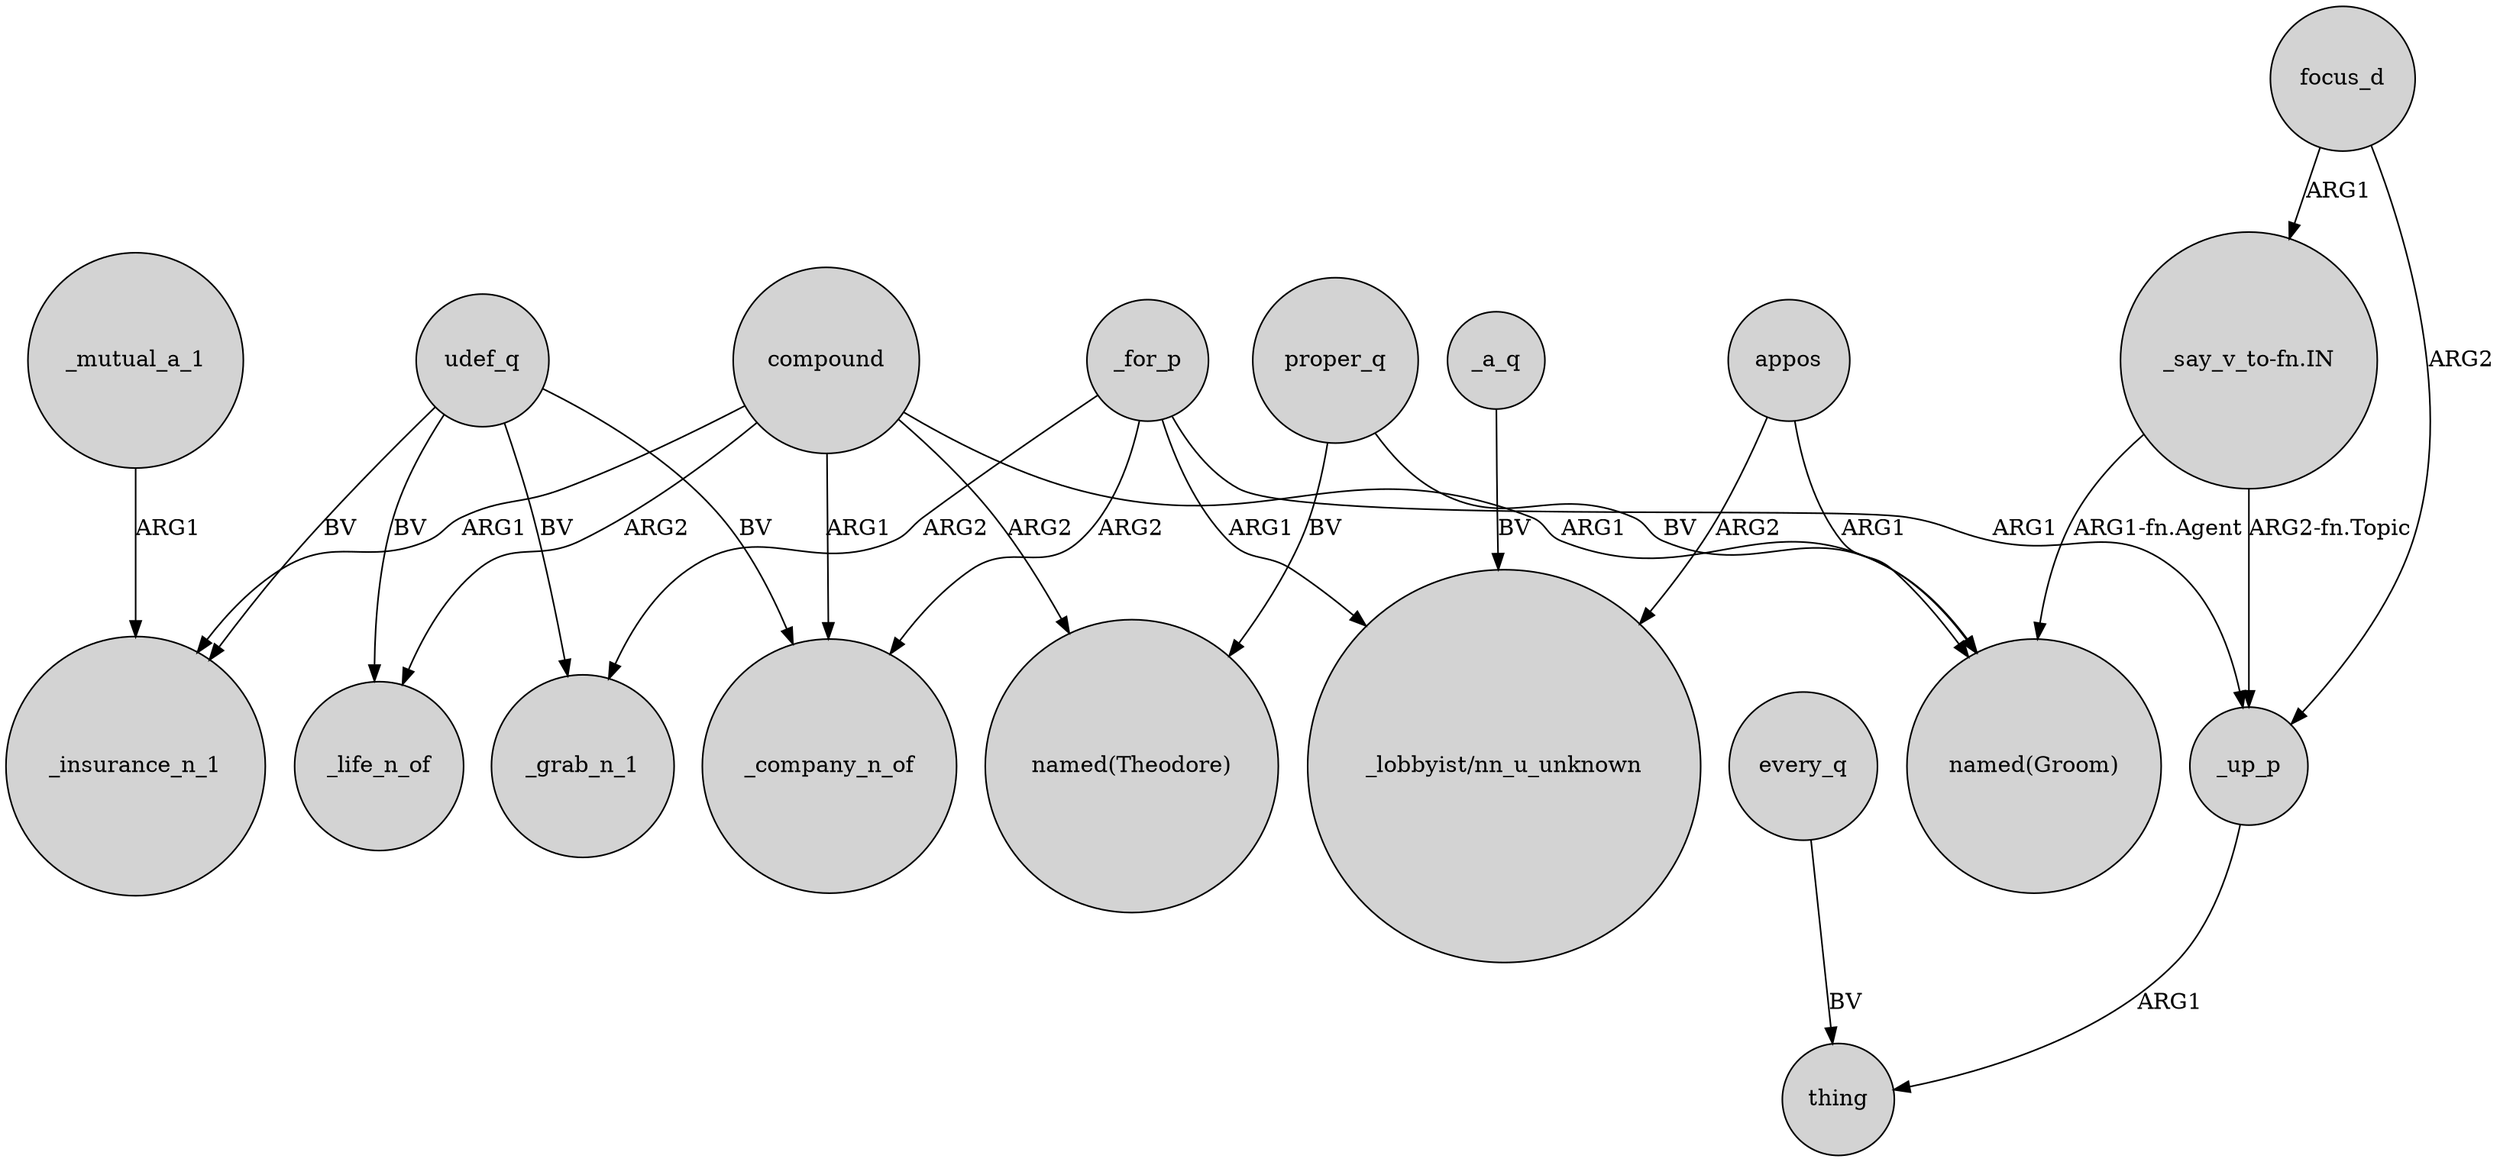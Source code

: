 digraph {
	node [shape=circle style=filled]
	compound -> _life_n_of [label=ARG2]
	compound -> "named(Theodore)" [label=ARG2]
	compound -> _insurance_n_1 [label=ARG1]
	_mutual_a_1 -> _insurance_n_1 [label=ARG1]
	appos -> "_lobbyist/nn_u_unknown" [label=ARG2]
	"_say_v_to-fn.IN" -> _up_p [label="ARG2-fn.Topic"]
	every_q -> thing [label=BV]
	udef_q -> _life_n_of [label=BV]
	udef_q -> _insurance_n_1 [label=BV]
	appos -> "named(Groom)" [label=ARG1]
	_for_p -> "_lobbyist/nn_u_unknown" [label=ARG1]
	compound -> _company_n_of [label=ARG1]
	proper_q -> "named(Groom)" [label=BV]
	_for_p -> _grab_n_1 [label=ARG2]
	_for_p -> _company_n_of [label=ARG2]
	focus_d -> _up_p [label=ARG2]
	_up_p -> thing [label=ARG1]
	_a_q -> "_lobbyist/nn_u_unknown" [label=BV]
	udef_q -> _grab_n_1 [label=BV]
	"_say_v_to-fn.IN" -> "named(Groom)" [label="ARG1-fn.Agent"]
	proper_q -> "named(Theodore)" [label=BV]
	compound -> "named(Groom)" [label=ARG1]
	udef_q -> _company_n_of [label=BV]
	_for_p -> _up_p [label=ARG1]
	focus_d -> "_say_v_to-fn.IN" [label=ARG1]
}
